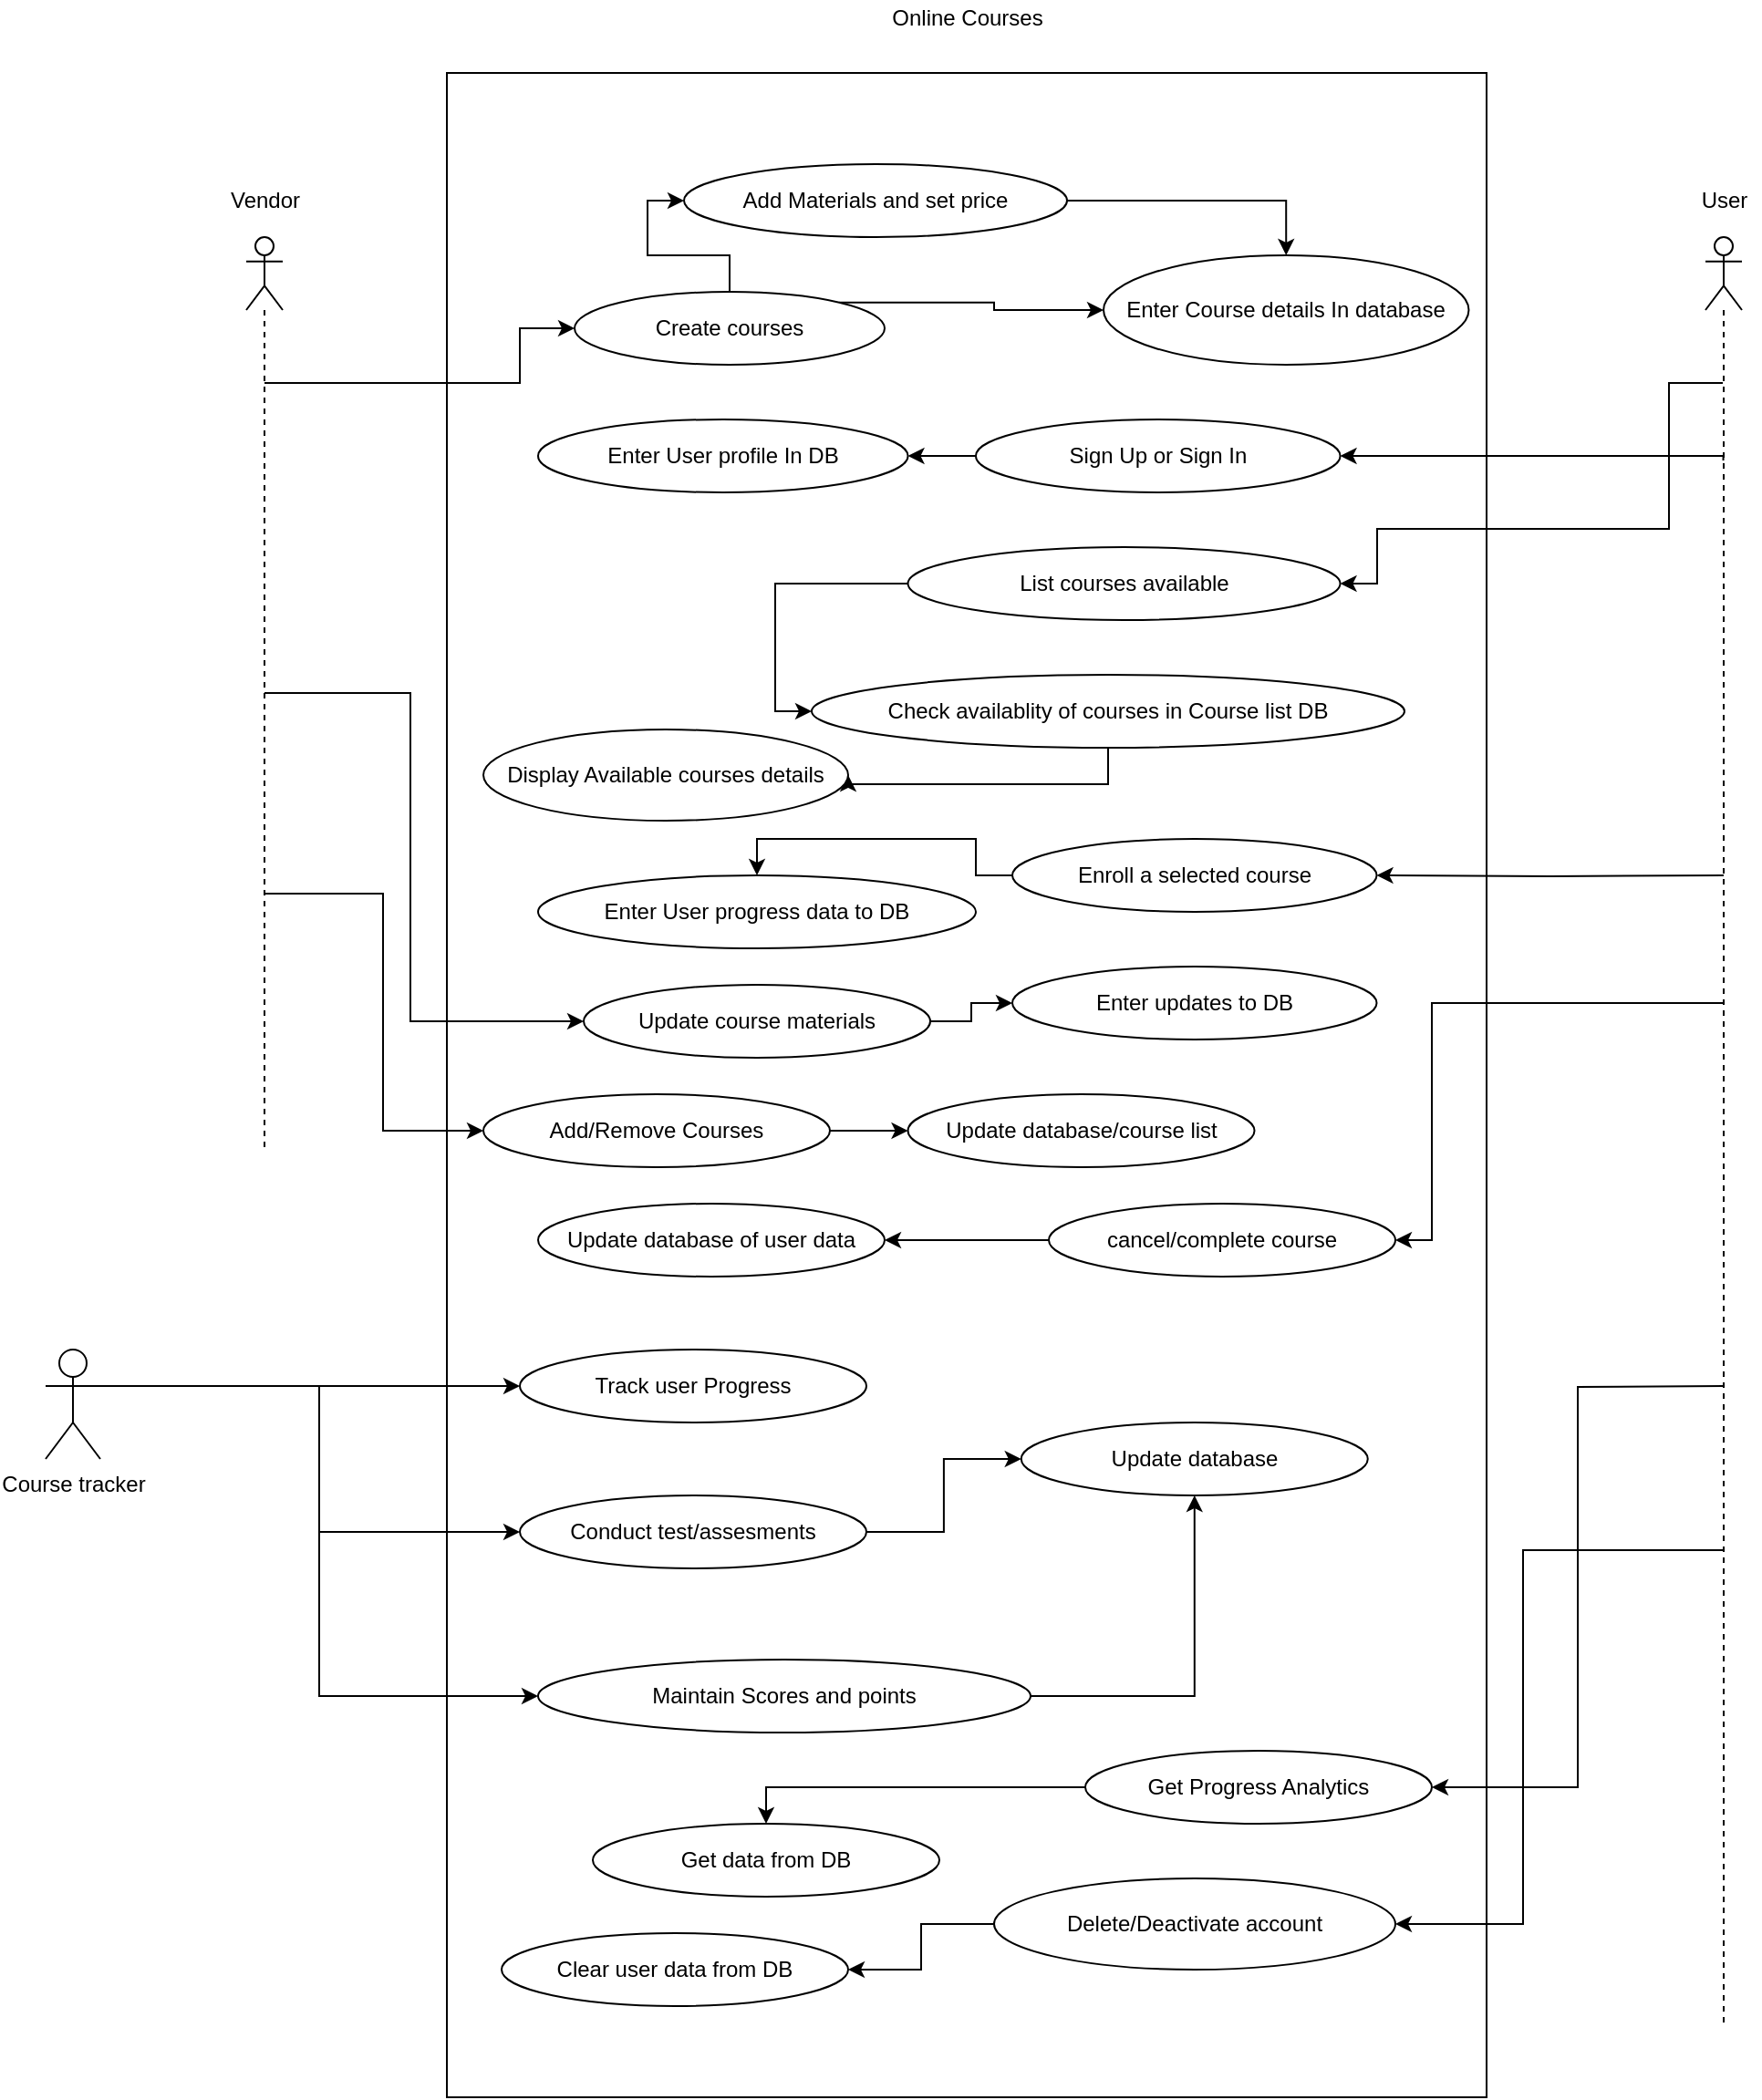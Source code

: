 <mxfile version="12.4.9" type="device"><diagram id="4Qxa27CI4kOBBBiRxPLw" name="Page-1"><mxGraphModel dx="1994" dy="663" grid="1" gridSize="10" guides="1" tooltips="1" connect="1" arrows="1" fold="1" page="1" pageScale="1" pageWidth="850" pageHeight="1100" math="0" shadow="0"><root><mxCell id="0"/><mxCell id="1" parent="0"/><mxCell id="Q6wzQijTzDoRgnLWFD26-35" value="" style="rounded=0;whiteSpace=wrap;html=1;direction=south;" vertex="1" parent="1"><mxGeometry x="20" y="250" width="570" height="1110" as="geometry"/></mxCell><mxCell id="Q6wzQijTzDoRgnLWFD26-36" value="Online Courses" style="text;html=1;align=center;verticalAlign=middle;resizable=0;points=[];autosize=1;" vertex="1" parent="1"><mxGeometry x="250" y="210" width="110" height="20" as="geometry"/></mxCell><mxCell id="Q6wzQijTzDoRgnLWFD26-37" style="edgeStyle=orthogonalEdgeStyle;rounded=0;orthogonalLoop=1;jettySize=auto;html=1;entryX=0;entryY=0.5;entryDx=0;entryDy=0;" edge="1" parent="1" target="Q6wzQijTzDoRgnLWFD26-38" source="Q6wzQijTzDoRgnLWFD26-45"><mxGeometry relative="1" as="geometry"><mxPoint x="-30" y="400" as="sourcePoint"/><Array as="points"><mxPoint x="60" y="420"/><mxPoint x="60" y="390"/></Array></mxGeometry></mxCell><mxCell id="Q6wzQijTzDoRgnLWFD26-50" style="edgeStyle=orthogonalEdgeStyle;rounded=0;orthogonalLoop=1;jettySize=auto;html=1;exitX=1;exitY=0;exitDx=0;exitDy=0;entryX=0;entryY=0.5;entryDx=0;entryDy=0;" edge="1" parent="1" source="Q6wzQijTzDoRgnLWFD26-38" target="Q6wzQijTzDoRgnLWFD26-49"><mxGeometry relative="1" as="geometry"/></mxCell><mxCell id="Q6wzQijTzDoRgnLWFD26-54" style="edgeStyle=orthogonalEdgeStyle;rounded=0;orthogonalLoop=1;jettySize=auto;html=1;exitX=0.5;exitY=0;exitDx=0;exitDy=0;entryX=0;entryY=0.5;entryDx=0;entryDy=0;" edge="1" parent="1" source="Q6wzQijTzDoRgnLWFD26-38" target="Q6wzQijTzDoRgnLWFD26-53"><mxGeometry relative="1" as="geometry"/></mxCell><mxCell id="Q6wzQijTzDoRgnLWFD26-38" value="Create courses" style="ellipse;whiteSpace=wrap;html=1;" vertex="1" parent="1"><mxGeometry x="90" y="370" width="170" height="40" as="geometry"/></mxCell><mxCell id="Q6wzQijTzDoRgnLWFD26-39" style="edgeStyle=orthogonalEdgeStyle;rounded=0;orthogonalLoop=1;jettySize=auto;html=1;entryX=1;entryY=0.5;entryDx=0;entryDy=0;" edge="1" parent="1" source="Q6wzQijTzDoRgnLWFD26-47" target="Q6wzQijTzDoRgnLWFD26-41"><mxGeometry relative="1" as="geometry"><mxPoint x="719" y="430" as="sourcePoint"/><Array as="points"><mxPoint x="690" y="420"/><mxPoint x="690" y="500"/><mxPoint x="530" y="500"/><mxPoint x="530" y="530"/></Array></mxGeometry></mxCell><mxCell id="Q6wzQijTzDoRgnLWFD26-40" style="edgeStyle=orthogonalEdgeStyle;rounded=0;orthogonalLoop=1;jettySize=auto;html=1;exitX=0;exitY=0.5;exitDx=0;exitDy=0;entryX=0;entryY=0.5;entryDx=0;entryDy=0;" edge="1" parent="1" source="Q6wzQijTzDoRgnLWFD26-41" target="Q6wzQijTzDoRgnLWFD26-42"><mxGeometry relative="1" as="geometry"/></mxCell><mxCell id="Q6wzQijTzDoRgnLWFD26-41" value="List courses available" style="ellipse;whiteSpace=wrap;html=1;" vertex="1" parent="1"><mxGeometry x="272.76" y="510" width="237" height="40" as="geometry"/></mxCell><mxCell id="Q6wzQijTzDoRgnLWFD26-57" style="edgeStyle=orthogonalEdgeStyle;rounded=0;orthogonalLoop=1;jettySize=auto;html=1;exitX=0.5;exitY=1;exitDx=0;exitDy=0;entryX=1;entryY=0.5;entryDx=0;entryDy=0;" edge="1" parent="1" source="Q6wzQijTzDoRgnLWFD26-42" target="Q6wzQijTzDoRgnLWFD26-56"><mxGeometry relative="1" as="geometry"><Array as="points"><mxPoint x="382" y="640"/></Array></mxGeometry></mxCell><mxCell id="Q6wzQijTzDoRgnLWFD26-42" value="Check availablity of courses in Course list DB" style="ellipse;whiteSpace=wrap;html=1;" vertex="1" parent="1"><mxGeometry x="220" y="580" width="325" height="40" as="geometry"/></mxCell><mxCell id="Q6wzQijTzDoRgnLWFD26-43" style="edgeStyle=orthogonalEdgeStyle;rounded=0;orthogonalLoop=1;jettySize=auto;html=1;exitX=0.488;exitY=0.125;exitDx=0;exitDy=0;entryX=1;entryY=0.5;entryDx=0;entryDy=0;exitPerimeter=0;" edge="1" parent="1" source="Q6wzQijTzDoRgnLWFD26-47" target="Q6wzQijTzDoRgnLWFD26-44"><mxGeometry relative="1" as="geometry"><mxPoint x="731.857" y="362.81" as="sourcePoint"/><Array as="points"><mxPoint x="720" y="460"/></Array></mxGeometry></mxCell><mxCell id="Q6wzQijTzDoRgnLWFD26-52" style="edgeStyle=orthogonalEdgeStyle;rounded=0;orthogonalLoop=1;jettySize=auto;html=1;exitX=0;exitY=0.5;exitDx=0;exitDy=0;entryX=1;entryY=0.5;entryDx=0;entryDy=0;" edge="1" parent="1" source="Q6wzQijTzDoRgnLWFD26-44" target="Q6wzQijTzDoRgnLWFD26-51"><mxGeometry relative="1" as="geometry"/></mxCell><mxCell id="Q6wzQijTzDoRgnLWFD26-44" value="Sign Up or Sign In" style="ellipse;whiteSpace=wrap;html=1;" vertex="1" parent="1"><mxGeometry x="310" y="440" width="199.76" height="40" as="geometry"/></mxCell><mxCell id="Q6wzQijTzDoRgnLWFD26-45" value="" style="shape=umlLifeline;participant=umlActor;perimeter=lifelinePerimeter;whiteSpace=wrap;html=1;container=1;collapsible=0;recursiveResize=0;verticalAlign=top;spacingTop=36;labelBackgroundColor=#ffffff;outlineConnect=0;" vertex="1" parent="1"><mxGeometry x="-90" y="340" width="20" height="500" as="geometry"/></mxCell><mxCell id="Q6wzQijTzDoRgnLWFD26-46" value="Vendor" style="text;html=1;align=center;verticalAlign=middle;resizable=0;points=[];autosize=1;" vertex="1" parent="1"><mxGeometry x="-110" y="310" width="60" height="20" as="geometry"/></mxCell><mxCell id="Q6wzQijTzDoRgnLWFD26-47" value="" style="shape=umlLifeline;participant=umlActor;perimeter=lifelinePerimeter;whiteSpace=wrap;html=1;container=1;collapsible=0;recursiveResize=0;verticalAlign=top;spacingTop=36;labelBackgroundColor=#ffffff;outlineConnect=0;" vertex="1" parent="1"><mxGeometry x="710" y="340" width="20" height="980" as="geometry"/></mxCell><mxCell id="Q6wzQijTzDoRgnLWFD26-48" value="User" style="text;html=1;align=center;verticalAlign=middle;resizable=0;points=[];autosize=1;" vertex="1" parent="1"><mxGeometry x="700" y="310" width="40" height="20" as="geometry"/></mxCell><mxCell id="Q6wzQijTzDoRgnLWFD26-49" value="Enter Course details In database" style="ellipse;whiteSpace=wrap;html=1;" vertex="1" parent="1"><mxGeometry x="380" y="350" width="200.24" height="60" as="geometry"/></mxCell><mxCell id="Q6wzQijTzDoRgnLWFD26-51" value="Enter User profile In DB" style="ellipse;whiteSpace=wrap;html=1;" vertex="1" parent="1"><mxGeometry x="70" y="440" width="202.76" height="40" as="geometry"/></mxCell><mxCell id="Q6wzQijTzDoRgnLWFD26-55" style="edgeStyle=orthogonalEdgeStyle;rounded=0;orthogonalLoop=1;jettySize=auto;html=1;exitX=1;exitY=0.5;exitDx=0;exitDy=0;" edge="1" parent="1" source="Q6wzQijTzDoRgnLWFD26-53" target="Q6wzQijTzDoRgnLWFD26-49"><mxGeometry relative="1" as="geometry"/></mxCell><mxCell id="Q6wzQijTzDoRgnLWFD26-53" value="Add Materials and set price" style="ellipse;whiteSpace=wrap;html=1;" vertex="1" parent="1"><mxGeometry x="150" y="300" width="210" height="40" as="geometry"/></mxCell><mxCell id="Q6wzQijTzDoRgnLWFD26-56" value="Display Available courses details" style="ellipse;whiteSpace=wrap;html=1;" vertex="1" parent="1"><mxGeometry x="40" y="610" width="200" height="50" as="geometry"/></mxCell><mxCell id="Q6wzQijTzDoRgnLWFD26-59" style="edgeStyle=orthogonalEdgeStyle;rounded=0;orthogonalLoop=1;jettySize=auto;html=1;entryX=1;entryY=0.5;entryDx=0;entryDy=0;" edge="1" parent="1" target="Q6wzQijTzDoRgnLWFD26-58"><mxGeometry relative="1" as="geometry"><mxPoint x="720" y="690" as="sourcePoint"/></mxGeometry></mxCell><mxCell id="Q6wzQijTzDoRgnLWFD26-61" style="edgeStyle=orthogonalEdgeStyle;rounded=0;orthogonalLoop=1;jettySize=auto;html=1;exitX=0;exitY=0.5;exitDx=0;exitDy=0;entryX=0.5;entryY=0;entryDx=0;entryDy=0;" edge="1" parent="1" source="Q6wzQijTzDoRgnLWFD26-58" target="Q6wzQijTzDoRgnLWFD26-60"><mxGeometry relative="1" as="geometry"/></mxCell><mxCell id="Q6wzQijTzDoRgnLWFD26-58" value="Enroll a selected course" style="ellipse;whiteSpace=wrap;html=1;" vertex="1" parent="1"><mxGeometry x="330" y="670" width="199.76" height="40" as="geometry"/></mxCell><mxCell id="Q6wzQijTzDoRgnLWFD26-60" value="Enter User progress data to DB" style="ellipse;whiteSpace=wrap;html=1;" vertex="1" parent="1"><mxGeometry x="70" y="690" width="240" height="40" as="geometry"/></mxCell><mxCell id="Q6wzQijTzDoRgnLWFD26-63" style="edgeStyle=orthogonalEdgeStyle;rounded=0;orthogonalLoop=1;jettySize=auto;html=1;entryX=0;entryY=0.5;entryDx=0;entryDy=0;" edge="1" parent="1" source="Q6wzQijTzDoRgnLWFD26-45" target="Q6wzQijTzDoRgnLWFD26-62"><mxGeometry relative="1" as="geometry"><Array as="points"><mxPoint y="590"/><mxPoint y="770"/></Array></mxGeometry></mxCell><mxCell id="Q6wzQijTzDoRgnLWFD26-65" style="edgeStyle=orthogonalEdgeStyle;rounded=0;orthogonalLoop=1;jettySize=auto;html=1;exitX=1;exitY=0.5;exitDx=0;exitDy=0;" edge="1" parent="1" source="Q6wzQijTzDoRgnLWFD26-62" target="Q6wzQijTzDoRgnLWFD26-64"><mxGeometry relative="1" as="geometry"/></mxCell><mxCell id="Q6wzQijTzDoRgnLWFD26-62" value="Update course materials" style="ellipse;whiteSpace=wrap;html=1;" vertex="1" parent="1"><mxGeometry x="95" y="750" width="190" height="40" as="geometry"/></mxCell><mxCell id="Q6wzQijTzDoRgnLWFD26-64" value="Enter updates to DB" style="ellipse;whiteSpace=wrap;html=1;" vertex="1" parent="1"><mxGeometry x="330" y="740" width="199.76" height="40" as="geometry"/></mxCell><mxCell id="Q6wzQijTzDoRgnLWFD26-67" style="edgeStyle=orthogonalEdgeStyle;rounded=0;orthogonalLoop=1;jettySize=auto;html=1;entryX=0;entryY=0.5;entryDx=0;entryDy=0;" edge="1" parent="1" source="Q6wzQijTzDoRgnLWFD26-45" target="Q6wzQijTzDoRgnLWFD26-66"><mxGeometry relative="1" as="geometry"><Array as="points"><mxPoint x="-15" y="700"/><mxPoint x="-15" y="830"/></Array></mxGeometry></mxCell><mxCell id="Q6wzQijTzDoRgnLWFD26-69" style="edgeStyle=orthogonalEdgeStyle;rounded=0;orthogonalLoop=1;jettySize=auto;html=1;exitX=1;exitY=0.5;exitDx=0;exitDy=0;entryX=0;entryY=0.5;entryDx=0;entryDy=0;" edge="1" parent="1" source="Q6wzQijTzDoRgnLWFD26-66" target="Q6wzQijTzDoRgnLWFD26-68"><mxGeometry relative="1" as="geometry"/></mxCell><mxCell id="Q6wzQijTzDoRgnLWFD26-66" value="Add/Remove Courses" style="ellipse;whiteSpace=wrap;html=1;" vertex="1" parent="1"><mxGeometry x="40.0" y="810" width="190" height="40" as="geometry"/></mxCell><mxCell id="Q6wzQijTzDoRgnLWFD26-68" value="Update database/course list" style="ellipse;whiteSpace=wrap;html=1;" vertex="1" parent="1"><mxGeometry x="272.76" y="810" width="190" height="40" as="geometry"/></mxCell><mxCell id="Q6wzQijTzDoRgnLWFD26-71" style="edgeStyle=orthogonalEdgeStyle;rounded=0;orthogonalLoop=1;jettySize=auto;html=1;entryX=1;entryY=0.5;entryDx=0;entryDy=0;" edge="1" parent="1" target="Q6wzQijTzDoRgnLWFD26-70"><mxGeometry relative="1" as="geometry"><mxPoint x="720" y="760" as="sourcePoint"/><Array as="points"><mxPoint x="560" y="760"/><mxPoint x="560" y="890"/></Array></mxGeometry></mxCell><mxCell id="Q6wzQijTzDoRgnLWFD26-73" style="edgeStyle=orthogonalEdgeStyle;rounded=0;orthogonalLoop=1;jettySize=auto;html=1;exitX=0;exitY=0.5;exitDx=0;exitDy=0;entryX=1;entryY=0.5;entryDx=0;entryDy=0;" edge="1" parent="1" source="Q6wzQijTzDoRgnLWFD26-70" target="Q6wzQijTzDoRgnLWFD26-72"><mxGeometry relative="1" as="geometry"/></mxCell><mxCell id="Q6wzQijTzDoRgnLWFD26-70" value="cancel/complete course" style="ellipse;whiteSpace=wrap;html=1;" vertex="1" parent="1"><mxGeometry x="350" y="870" width="190" height="40" as="geometry"/></mxCell><mxCell id="Q6wzQijTzDoRgnLWFD26-72" value="Update database of user data" style="ellipse;whiteSpace=wrap;html=1;" vertex="1" parent="1"><mxGeometry x="70.0" y="870" width="190" height="40" as="geometry"/></mxCell><mxCell id="Q6wzQijTzDoRgnLWFD26-80" style="edgeStyle=orthogonalEdgeStyle;rounded=0;orthogonalLoop=1;jettySize=auto;html=1;exitX=1;exitY=0.333;exitDx=0;exitDy=0;exitPerimeter=0;entryX=0;entryY=0.5;entryDx=0;entryDy=0;" edge="1" parent="1" source="Q6wzQijTzDoRgnLWFD26-74" target="Q6wzQijTzDoRgnLWFD26-77"><mxGeometry relative="1" as="geometry"/></mxCell><mxCell id="Q6wzQijTzDoRgnLWFD26-81" style="edgeStyle=orthogonalEdgeStyle;rounded=0;orthogonalLoop=1;jettySize=auto;html=1;entryX=0;entryY=0.5;entryDx=0;entryDy=0;exitX=1;exitY=0.333;exitDx=0;exitDy=0;exitPerimeter=0;" edge="1" parent="1" source="Q6wzQijTzDoRgnLWFD26-74" target="Q6wzQijTzDoRgnLWFD26-78"><mxGeometry relative="1" as="geometry"><mxPoint x="-170" y="970" as="sourcePoint"/><Array as="points"><mxPoint x="-50" y="970"/><mxPoint x="-50" y="1050"/></Array></mxGeometry></mxCell><mxCell id="Q6wzQijTzDoRgnLWFD26-82" style="edgeStyle=orthogonalEdgeStyle;rounded=0;orthogonalLoop=1;jettySize=auto;html=1;exitX=1;exitY=0.333;exitDx=0;exitDy=0;exitPerimeter=0;entryX=0;entryY=0.5;entryDx=0;entryDy=0;" edge="1" parent="1" source="Q6wzQijTzDoRgnLWFD26-74" target="Q6wzQijTzDoRgnLWFD26-79"><mxGeometry relative="1" as="geometry"><Array as="points"><mxPoint x="-50" y="970"/><mxPoint x="-50" y="1140"/></Array></mxGeometry></mxCell><mxCell id="Q6wzQijTzDoRgnLWFD26-74" value="Course tracker" style="shape=umlActor;verticalLabelPosition=bottom;labelBackgroundColor=#ffffff;verticalAlign=top;html=1;outlineConnect=0;" vertex="1" parent="1"><mxGeometry x="-200" y="950" width="30" height="60" as="geometry"/></mxCell><mxCell id="Q6wzQijTzDoRgnLWFD26-77" value="Track user Progress" style="ellipse;whiteSpace=wrap;html=1;" vertex="1" parent="1"><mxGeometry x="60.0" y="950" width="190" height="40" as="geometry"/></mxCell><mxCell id="Q6wzQijTzDoRgnLWFD26-84" style="edgeStyle=orthogonalEdgeStyle;rounded=0;orthogonalLoop=1;jettySize=auto;html=1;exitX=1;exitY=0.5;exitDx=0;exitDy=0;" edge="1" parent="1" source="Q6wzQijTzDoRgnLWFD26-78" target="Q6wzQijTzDoRgnLWFD26-83"><mxGeometry relative="1" as="geometry"/></mxCell><mxCell id="Q6wzQijTzDoRgnLWFD26-78" value="Conduct test/assesments" style="ellipse;whiteSpace=wrap;html=1;" vertex="1" parent="1"><mxGeometry x="60.0" y="1030" width="190" height="40" as="geometry"/></mxCell><mxCell id="Q6wzQijTzDoRgnLWFD26-85" style="edgeStyle=orthogonalEdgeStyle;rounded=0;orthogonalLoop=1;jettySize=auto;html=1;exitX=1;exitY=0.5;exitDx=0;exitDy=0;" edge="1" parent="1" source="Q6wzQijTzDoRgnLWFD26-79" target="Q6wzQijTzDoRgnLWFD26-83"><mxGeometry relative="1" as="geometry"/></mxCell><mxCell id="Q6wzQijTzDoRgnLWFD26-79" value="Maintain Scores and points" style="ellipse;whiteSpace=wrap;html=1;" vertex="1" parent="1"><mxGeometry x="70" y="1120" width="270" height="40" as="geometry"/></mxCell><mxCell id="Q6wzQijTzDoRgnLWFD26-83" value="Update database" style="ellipse;whiteSpace=wrap;html=1;" vertex="1" parent="1"><mxGeometry x="334.88" y="990" width="190" height="40" as="geometry"/></mxCell><mxCell id="Q6wzQijTzDoRgnLWFD26-88" style="edgeStyle=orthogonalEdgeStyle;rounded=0;orthogonalLoop=1;jettySize=auto;html=1;exitX=0;exitY=0.5;exitDx=0;exitDy=0;entryX=0.5;entryY=0;entryDx=0;entryDy=0;" edge="1" parent="1" source="Q6wzQijTzDoRgnLWFD26-86" target="Q6wzQijTzDoRgnLWFD26-87"><mxGeometry relative="1" as="geometry"/></mxCell><mxCell id="Q6wzQijTzDoRgnLWFD26-90" style="edgeStyle=orthogonalEdgeStyle;rounded=0;orthogonalLoop=1;jettySize=auto;html=1;entryX=1;entryY=0.5;entryDx=0;entryDy=0;" edge="1" parent="1" target="Q6wzQijTzDoRgnLWFD26-86"><mxGeometry relative="1" as="geometry"><mxPoint x="720" y="970" as="sourcePoint"/></mxGeometry></mxCell><mxCell id="Q6wzQijTzDoRgnLWFD26-86" value="Get Progress Analytics" style="ellipse;whiteSpace=wrap;html=1;" vertex="1" parent="1"><mxGeometry x="370" y="1170" width="190" height="40" as="geometry"/></mxCell><mxCell id="Q6wzQijTzDoRgnLWFD26-87" value="Get data from DB" style="ellipse;whiteSpace=wrap;html=1;" vertex="1" parent="1"><mxGeometry x="100" y="1210" width="190" height="40" as="geometry"/></mxCell><mxCell id="Q6wzQijTzDoRgnLWFD26-91" style="edgeStyle=orthogonalEdgeStyle;rounded=0;orthogonalLoop=1;jettySize=auto;html=1;entryX=1;entryY=0.5;entryDx=0;entryDy=0;" edge="1" parent="1" target="Q6wzQijTzDoRgnLWFD26-89"><mxGeometry relative="1" as="geometry"><mxPoint x="720" y="1060" as="sourcePoint"/><Array as="points"><mxPoint x="610" y="1060"/><mxPoint x="610" y="1265"/></Array></mxGeometry></mxCell><mxCell id="Q6wzQijTzDoRgnLWFD26-94" style="edgeStyle=orthogonalEdgeStyle;rounded=0;orthogonalLoop=1;jettySize=auto;html=1;exitX=0;exitY=0.5;exitDx=0;exitDy=0;" edge="1" parent="1" source="Q6wzQijTzDoRgnLWFD26-89" target="Q6wzQijTzDoRgnLWFD26-93"><mxGeometry relative="1" as="geometry"/></mxCell><mxCell id="Q6wzQijTzDoRgnLWFD26-89" value="Delete/Deactivate account" style="ellipse;whiteSpace=wrap;html=1;" vertex="1" parent="1"><mxGeometry x="320" y="1240" width="220" height="50" as="geometry"/></mxCell><mxCell id="Q6wzQijTzDoRgnLWFD26-93" value="Clear user data from DB" style="ellipse;whiteSpace=wrap;html=1;" vertex="1" parent="1"><mxGeometry x="50" y="1270" width="190" height="40" as="geometry"/></mxCell></root></mxGraphModel></diagram></mxfile>